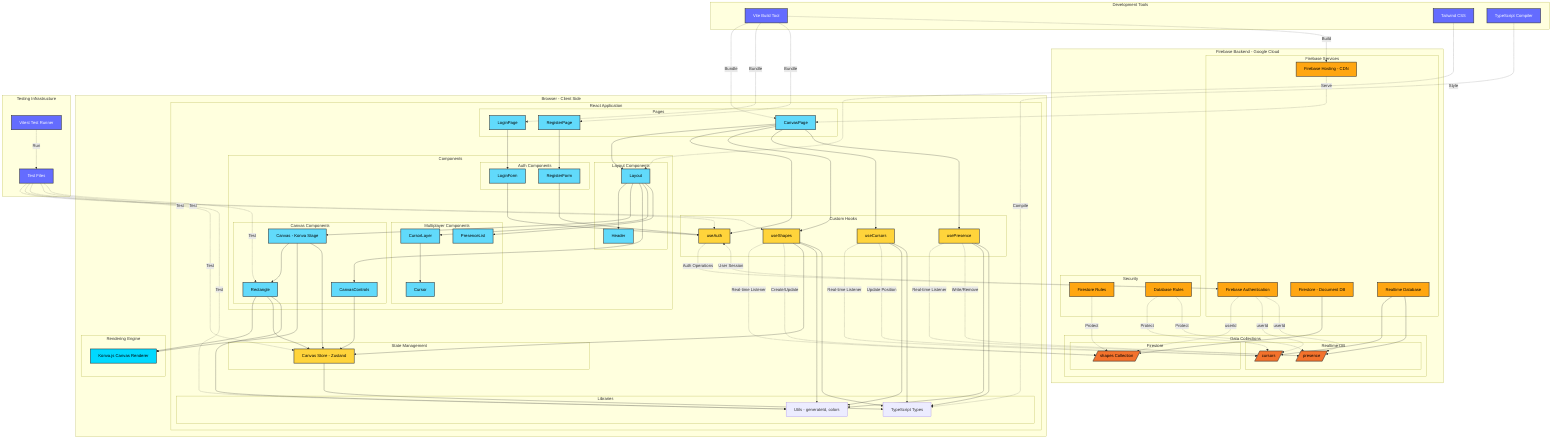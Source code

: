 graph TB
    subgraph "Browser - Client Side"
        subgraph "React Application"
            subgraph "Pages"
                LP[LoginPage]
                RP[RegisterPage]
                CP[CanvasPage]
            end
            
            subgraph "Components"
                subgraph "Auth Components"
                    LF[LoginForm]
                    RF[RegisterForm]
                end
                
                subgraph "Canvas Components"
                    CAN[Canvas - Konva Stage]
                    RECT[Rectangle]
                    CC[CanvasControls]
                end
                
                subgraph "Multiplayer Components"
                    CUR[Cursor]
                    CL[CursorLayer]
                    PL[PresenceList]
                end
                
                subgraph "Layout Components"
                    HEAD[Header]
                    LAY[Layout]
                end
            end
            
            subgraph "State Management"
                CS[Canvas Store - Zustand]
            end
            
            subgraph "Custom Hooks"
                UA[useAuth]
                US[useShapes]
                UC[useCursors]
                UP[usePresence]
            end
            
            subgraph "Libraries"
                UTIL[Utils - generateId, colors]
                TYPES[TypeScript Types]
            end
        end
        
        subgraph "Rendering Engine"
            KONVA[Konva.js Canvas Renderer]
        end
    end
    
    subgraph "Firebase Backend - Google Cloud"
        subgraph "Firebase Services"
            AUTH[Firebase Authentication]
            FS[Firestore - Document DB]
            RTDB[Realtime Database]
            HOST[Firebase Hosting - CDN]
        end
        
        subgraph "Data Collections"
            subgraph "Firestore"
                SHAPES[/shapes Collection/]
            end
            
            subgraph "Realtime DB"
                CURSORS[/cursors/]
                PRESENCE[/presence/]
            end
        end
        
        subgraph "Security"
            FSR[Firestore Rules]
            DBR[Database Rules]
        end
    end
    
    subgraph "Testing Infrastructure"
        VITEST[Vitest Test Runner]
        TESTS[Test Files]
    end
    
    subgraph "Development Tools"
        VITE[Vite Build Tool]
        TAILWIND[Tailwind CSS]
        TS[TypeScript Compiler]
    end
    
    %% Page Navigation
    LP --> LF
    RP --> RF
    CP --> LAY
    
    %% Layout Structure
    LAY --> HEAD
    LAY --> CAN
    LAY --> CC
    LAY --> CL
    LAY --> PL
    
    %% Canvas Rendering
    CAN --> RECT
    CAN --> KONVA
    RECT --> KONVA
    CL --> CUR
    
    %% Hook Usage in Pages
    CP --> UA
    CP --> US
    CP --> UC
    CP --> UP
    LF --> UA
    RF --> UA
    
    %% Hook to Firebase Connections
    UA -.->|Auth Operations| AUTH
    US -.->|Real-time Listener| SHAPES
    US -.->|Create/Update| SHAPES
    UC -.->|Real-time Listener| CURSORS
    UC -.->|Update Position| CURSORS
    UP -.->|Real-time Listener| PRESENCE
    UP -.->|Write/Remove| PRESENCE
    
    %% Store Usage
    US --> CS
    CC --> CS
    CAN --> CS
    RECT --> CS
    
    %% Utils Usage
    US --> UTIL
    RECT --> UTIL
    UC --> UTIL
    UP --> UTIL
    
    %% Types Usage
    US --> TYPES
    UC --> TYPES
    UP --> TYPES
    CS --> TYPES
    
    %% Firebase Collections
    FS --> SHAPES
    RTDB --> CURSORS
    RTDB --> PRESENCE
    
    %% Security Rules
    FSR -.->|Protect| SHAPES
    DBR -.->|Protect| CURSORS
    DBR -.->|Protect| PRESENCE
    
    %% Authentication Flow
    AUTH -.->|User Session| UA
    AUTH -.->|userId| SHAPES
    AUTH -.->|userId| CURSORS
    AUTH -.->|userId| PRESENCE
    
    %% Testing
    TESTS -.->|Test| UA
    TESTS -.->|Test| US
    TESTS -.->|Test| CS
    TESTS -.->|Test| UTIL
    TESTS -.->|Test| RECT
    VITEST -.->|Run| TESTS
    
    %% Build Process
    VITE -.->|Bundle| CP
    VITE -.->|Bundle| LP
    VITE -.->|Bundle| RP
    TS -.->|Compile| TYPES
    TAILWIND -.->|Style| LAY
    
    %% Deployment
    VITE -.->|Build| HOST
    HOST -.->|Serve| CP
    
    %% Styling
    classDef firebase fill:#FFA611,stroke:#333,stroke-width:2px,color:#000
    classDef react fill:#61DAFB,stroke:#333,stroke-width:2px,color:#000
    classDef konva fill:#00D9FF,stroke:#333,stroke-width:2px,color:#000
    classDef state fill:#FFD43B,stroke:#333,stroke-width:2px,color:#000
    classDef tools fill:#646CFF,stroke:#333,stroke-width:2px,color:#fff
    classDef data fill:#F3722C,stroke:#333,stroke-width:2px,color:#000
    
    class AUTH,FS,RTDB,HOST,FSR,DBR firebase
    class LP,RP,CP,LF,RF,CAN,RECT,CC,CUR,CL,PL,HEAD,LAY react
    class KONVA konva
    class CS,UA,US,UC,UP state
    class VITE,TAILWIND,TS,VITEST,TESTS tools
    class SHAPES,CURSORS,PRESENCE data
